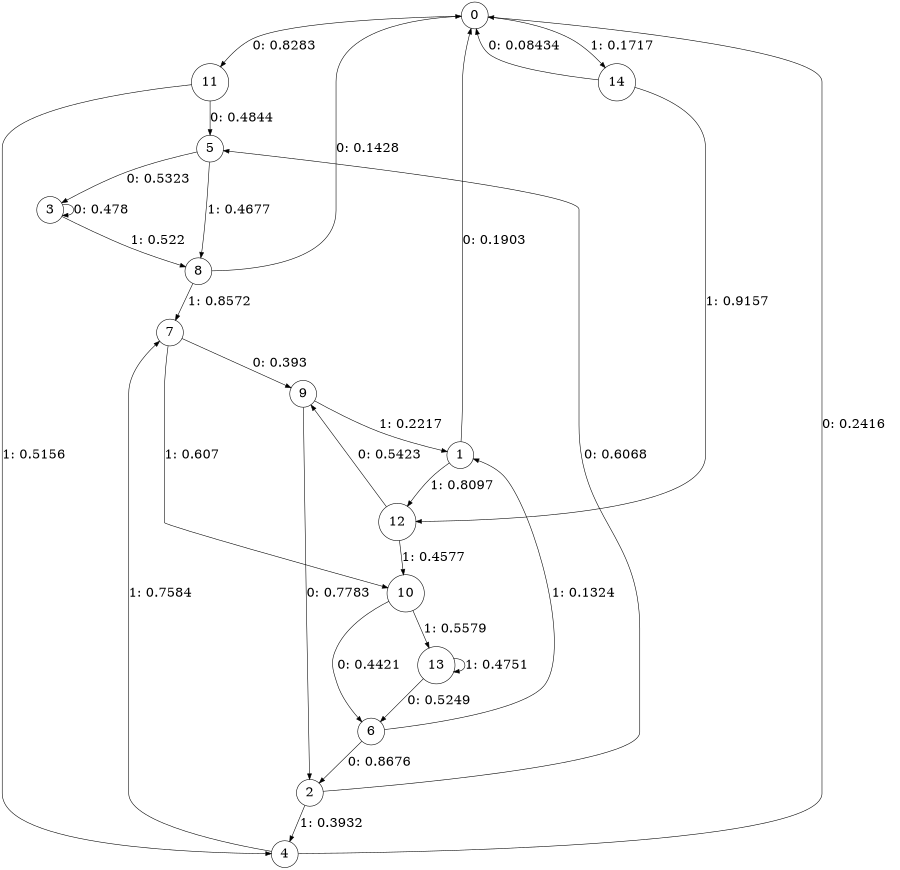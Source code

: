 digraph "ch9faceL4" {
size = "6,8.5";
ratio = "fill";
node [shape = circle];
node [fontsize = 24];
edge [fontsize = 24];
0 -> 11 [label = "0: 0.8283   "];
0 -> 14 [label = "1: 0.1717   "];
1 -> 0 [label = "0: 0.1903   "];
1 -> 12 [label = "1: 0.8097   "];
2 -> 5 [label = "0: 0.6068   "];
2 -> 4 [label = "1: 0.3932   "];
3 -> 3 [label = "0: 0.478    "];
3 -> 8 [label = "1: 0.522    "];
4 -> 0 [label = "0: 0.2416   "];
4 -> 7 [label = "1: 0.7584   "];
5 -> 3 [label = "0: 0.5323   "];
5 -> 8 [label = "1: 0.4677   "];
6 -> 2 [label = "0: 0.8676   "];
6 -> 1 [label = "1: 0.1324   "];
7 -> 9 [label = "0: 0.393    "];
7 -> 10 [label = "1: 0.607    "];
8 -> 0 [label = "0: 0.1428   "];
8 -> 7 [label = "1: 0.8572   "];
9 -> 2 [label = "0: 0.7783   "];
9 -> 1 [label = "1: 0.2217   "];
10 -> 6 [label = "0: 0.4421   "];
10 -> 13 [label = "1: 0.5579   "];
11 -> 5 [label = "0: 0.4844   "];
11 -> 4 [label = "1: 0.5156   "];
12 -> 9 [label = "0: 0.5423   "];
12 -> 10 [label = "1: 0.4577   "];
13 -> 6 [label = "0: 0.5249   "];
13 -> 13 [label = "1: 0.4751   "];
14 -> 0 [label = "0: 0.08434  "];
14 -> 12 [label = "1: 0.9157   "];
}